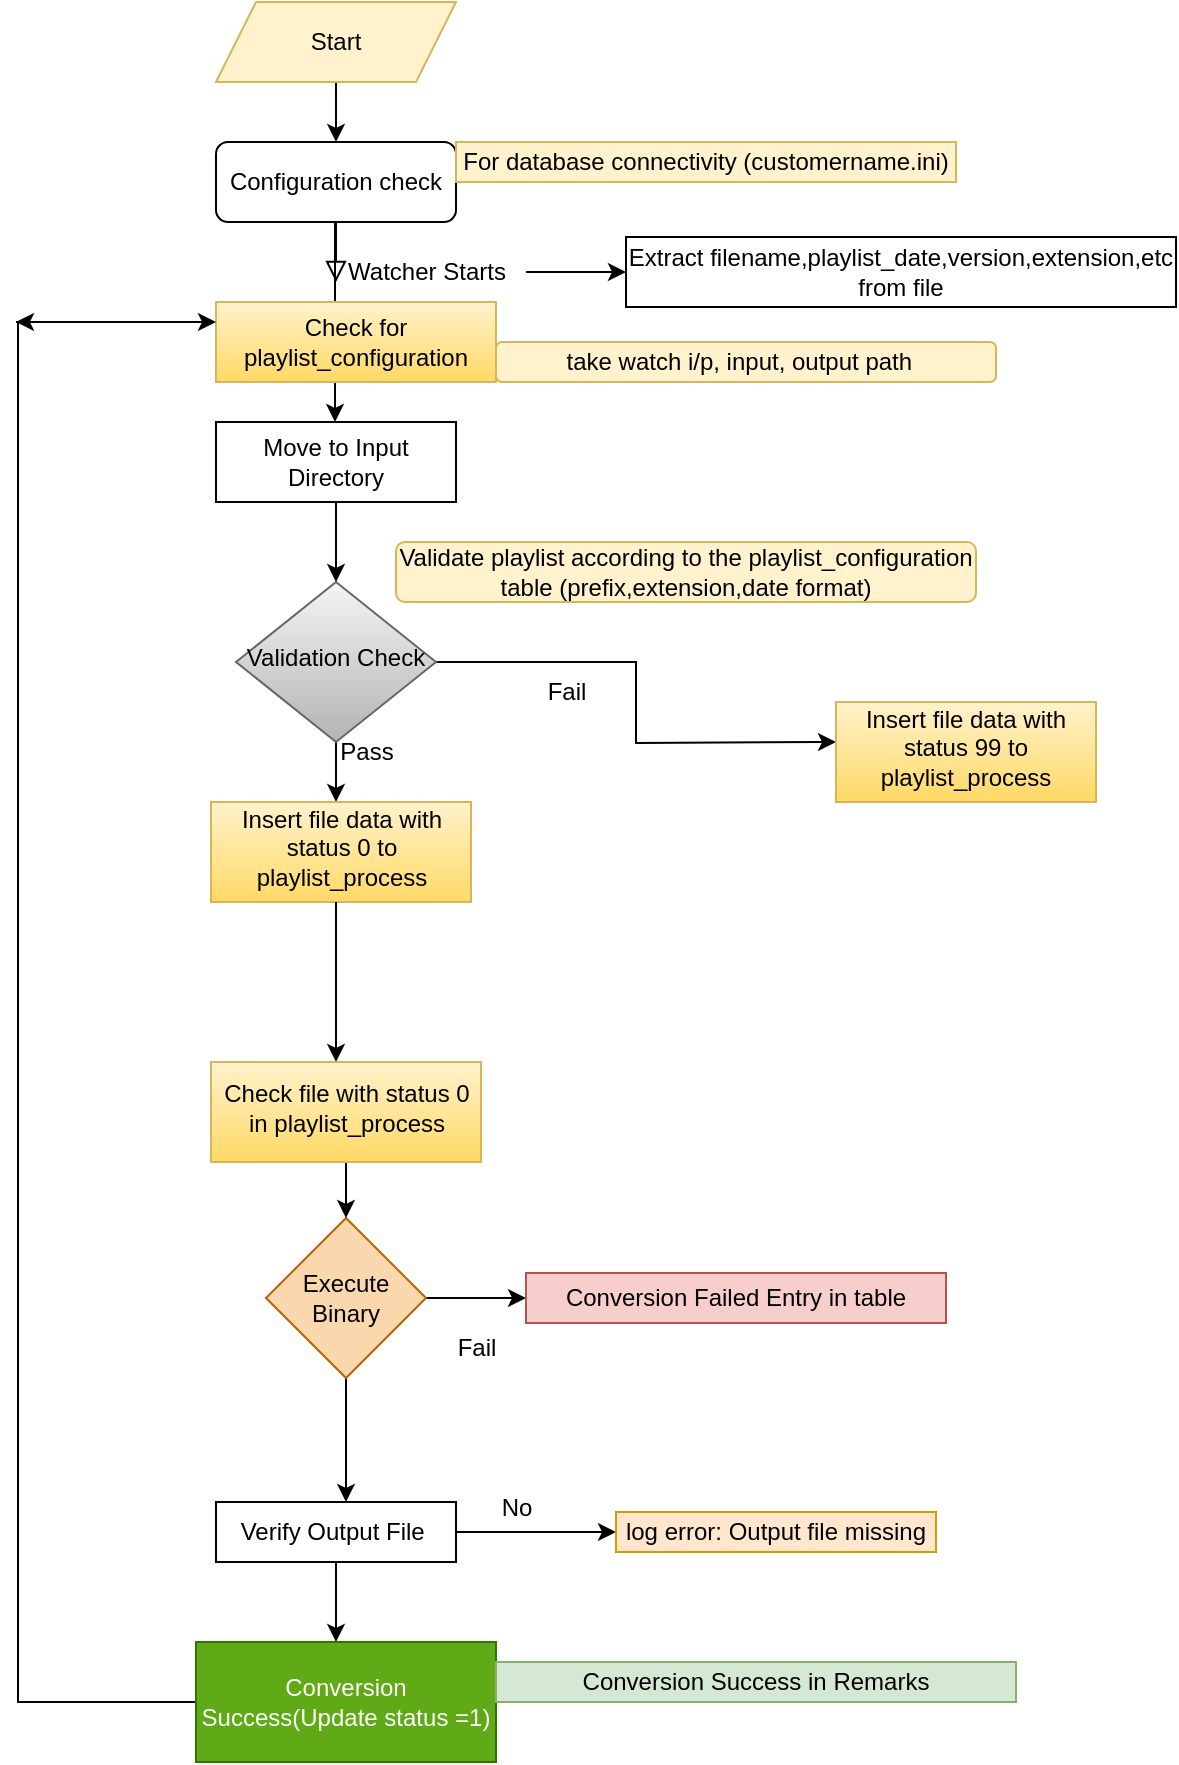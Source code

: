 <mxfile version="26.0.9">
  <diagram id="C5RBs43oDa-KdzZeNtuy" name="Page-1">
    <mxGraphModel dx="1036" dy="606" grid="1" gridSize="10" guides="1" tooltips="1" connect="1" arrows="1" fold="1" page="1" pageScale="1" pageWidth="827" pageHeight="1169" math="0" shadow="0">
      <root>
        <mxCell id="WIyWlLk6GJQsqaUBKTNV-0" />
        <mxCell id="WIyWlLk6GJQsqaUBKTNV-1" parent="WIyWlLk6GJQsqaUBKTNV-0" />
        <mxCell id="WIyWlLk6GJQsqaUBKTNV-2" value="" style="rounded=0;html=1;jettySize=auto;orthogonalLoop=1;fontSize=11;endArrow=block;endFill=0;endSize=8;strokeWidth=1;shadow=0;labelBackgroundColor=none;edgeStyle=orthogonalEdgeStyle;" parent="WIyWlLk6GJQsqaUBKTNV-1" source="WIyWlLk6GJQsqaUBKTNV-3" edge="1">
          <mxGeometry relative="1" as="geometry">
            <mxPoint x="220" y="150" as="targetPoint" />
          </mxGeometry>
        </mxCell>
        <mxCell id="WIyWlLk6GJQsqaUBKTNV-3" value="Configuration check" style="rounded=1;whiteSpace=wrap;html=1;fontSize=12;glass=0;strokeWidth=1;shadow=0;" parent="WIyWlLk6GJQsqaUBKTNV-1" vertex="1">
          <mxGeometry x="160" y="80" width="120" height="40" as="geometry" />
        </mxCell>
        <mxCell id="RitarcHASneHivpODJiS-13" value="" style="edgeStyle=orthogonalEdgeStyle;rounded=0;orthogonalLoop=1;jettySize=auto;html=1;" parent="WIyWlLk6GJQsqaUBKTNV-1" source="WIyWlLk6GJQsqaUBKTNV-10" edge="1">
          <mxGeometry relative="1" as="geometry">
            <mxPoint x="220" y="410" as="targetPoint" />
          </mxGeometry>
        </mxCell>
        <mxCell id="ZLdlzO_aTFIB179lhmj6-10" style="edgeStyle=orthogonalEdgeStyle;rounded=0;orthogonalLoop=1;jettySize=auto;html=1;" edge="1" parent="WIyWlLk6GJQsqaUBKTNV-1" source="WIyWlLk6GJQsqaUBKTNV-10">
          <mxGeometry relative="1" as="geometry">
            <mxPoint x="470" y="380" as="targetPoint" />
          </mxGeometry>
        </mxCell>
        <mxCell id="WIyWlLk6GJQsqaUBKTNV-10" value="Validation Check" style="rhombus;whiteSpace=wrap;html=1;shadow=0;fontFamily=Helvetica;fontSize=12;align=center;strokeWidth=1;spacing=6;spacingTop=-4;fillColor=#f5f5f5;strokeColor=#666666;gradientColor=#b3b3b3;" parent="WIyWlLk6GJQsqaUBKTNV-1" vertex="1">
          <mxGeometry x="170" y="300" width="100" height="80" as="geometry" />
        </mxCell>
        <mxCell id="RitarcHASneHivpODJiS-4" value="" style="edgeStyle=orthogonalEdgeStyle;rounded=0;orthogonalLoop=1;jettySize=auto;html=1;" parent="WIyWlLk6GJQsqaUBKTNV-1" edge="1">
          <mxGeometry relative="1" as="geometry">
            <mxPoint x="219.5" y="120" as="sourcePoint" />
            <mxPoint x="219.5" y="220" as="targetPoint" />
            <Array as="points">
              <mxPoint x="219.5" y="140" />
              <mxPoint x="219.5" y="140" />
            </Array>
          </mxGeometry>
        </mxCell>
        <mxCell id="RitarcHASneHivpODJiS-2" value="Check for playlist_configuration" style="rounded=0;whiteSpace=wrap;html=1;fillColor=#fff2cc;gradientColor=#ffd966;strokeColor=#d6b656;" parent="WIyWlLk6GJQsqaUBKTNV-1" vertex="1">
          <mxGeometry x="160" y="160" width="140" height="40" as="geometry" />
        </mxCell>
        <mxCell id="RitarcHASneHivpODJiS-9" value="" style="edgeStyle=orthogonalEdgeStyle;rounded=0;orthogonalLoop=1;jettySize=auto;html=1;" parent="WIyWlLk6GJQsqaUBKTNV-1" source="RitarcHASneHivpODJiS-5" target="WIyWlLk6GJQsqaUBKTNV-10" edge="1">
          <mxGeometry relative="1" as="geometry" />
        </mxCell>
        <mxCell id="RitarcHASneHivpODJiS-5" value="Move to Input Directory" style="rounded=0;whiteSpace=wrap;html=1;" parent="WIyWlLk6GJQsqaUBKTNV-1" vertex="1">
          <mxGeometry x="160" y="220" width="120" height="40" as="geometry" />
        </mxCell>
        <mxCell id="RitarcHASneHivpODJiS-10" value="" style="rounded=0;whiteSpace=wrap;html=1;" parent="WIyWlLk6GJQsqaUBKTNV-1" vertex="1">
          <mxGeometry x="350" y="290" width="120" as="geometry" />
        </mxCell>
        <mxCell id="RitarcHASneHivpODJiS-16" value="" style="edgeStyle=orthogonalEdgeStyle;rounded=0;orthogonalLoop=1;jettySize=auto;html=1;" parent="WIyWlLk6GJQsqaUBKTNV-1" target="RitarcHASneHivpODJiS-15" edge="1">
          <mxGeometry relative="1" as="geometry">
            <mxPoint x="220" y="440" as="sourcePoint" />
          </mxGeometry>
        </mxCell>
        <mxCell id="RitarcHASneHivpODJiS-15" value="Insert file data with status 0 to playlist_process" style="whiteSpace=wrap;html=1;shadow=0;strokeWidth=1;spacing=6;spacingTop=-4;fillColor=#fff2cc;gradientColor=#ffd966;strokeColor=#d6b656;" parent="WIyWlLk6GJQsqaUBKTNV-1" vertex="1">
          <mxGeometry x="157.5" y="410" width="130" height="50" as="geometry" />
        </mxCell>
        <mxCell id="RitarcHASneHivpODJiS-20" value="" style="edgeStyle=orthogonalEdgeStyle;rounded=0;orthogonalLoop=1;jettySize=auto;html=1;" parent="WIyWlLk6GJQsqaUBKTNV-1" edge="1">
          <mxGeometry relative="1" as="geometry">
            <mxPoint x="220" y="540" as="targetPoint" />
            <mxPoint x="220" y="460" as="sourcePoint" />
          </mxGeometry>
        </mxCell>
        <mxCell id="RitarcHASneHivpODJiS-23" value="" style="edgeStyle=orthogonalEdgeStyle;rounded=0;orthogonalLoop=1;jettySize=auto;html=1;" parent="WIyWlLk6GJQsqaUBKTNV-1" source="RitarcHASneHivpODJiS-21" target="RitarcHASneHivpODJiS-22" edge="1">
          <mxGeometry relative="1" as="geometry" />
        </mxCell>
        <mxCell id="ZLdlzO_aTFIB179lhmj6-9" value="" style="edgeStyle=orthogonalEdgeStyle;rounded=0;orthogonalLoop=1;jettySize=auto;html=1;" edge="1" parent="WIyWlLk6GJQsqaUBKTNV-1" source="RitarcHASneHivpODJiS-21">
          <mxGeometry relative="1" as="geometry">
            <mxPoint x="225" y="760" as="targetPoint" />
          </mxGeometry>
        </mxCell>
        <mxCell id="RitarcHASneHivpODJiS-21" value="Execute Binary" style="rhombus;whiteSpace=wrap;html=1;fillColor=#fad7ac;strokeColor=#b46504;" parent="WIyWlLk6GJQsqaUBKTNV-1" vertex="1">
          <mxGeometry x="185" y="618" width="80" height="80" as="geometry" />
        </mxCell>
        <mxCell id="RitarcHASneHivpODJiS-22" value="Conversion Failed Entry in table" style="whiteSpace=wrap;html=1;fillColor=#f8cecc;strokeColor=#b85450;" parent="WIyWlLk6GJQsqaUBKTNV-1" vertex="1">
          <mxGeometry x="315" y="645.5" width="210" height="25" as="geometry" />
        </mxCell>
        <mxCell id="RitarcHASneHivpODJiS-24" value="Fail" style="text;html=1;align=center;verticalAlign=middle;resizable=0;points=[];autosize=1;strokeColor=none;fillColor=none;" parent="WIyWlLk6GJQsqaUBKTNV-1" vertex="1">
          <mxGeometry x="270" y="668" width="40" height="30" as="geometry" />
        </mxCell>
        <mxCell id="RitarcHASneHivpODJiS-28" value="" style="edgeStyle=orthogonalEdgeStyle;rounded=0;orthogonalLoop=1;jettySize=auto;html=1;" parent="WIyWlLk6GJQsqaUBKTNV-1" source="RitarcHASneHivpODJiS-25" target="RitarcHASneHivpODJiS-27" edge="1">
          <mxGeometry relative="1" as="geometry">
            <Array as="points">
              <mxPoint x="220" y="830" />
              <mxPoint x="220" y="830" />
            </Array>
          </mxGeometry>
        </mxCell>
        <mxCell id="RitarcHASneHivpODJiS-39" value="" style="edgeStyle=orthogonalEdgeStyle;rounded=0;orthogonalLoop=1;jettySize=auto;html=1;" parent="WIyWlLk6GJQsqaUBKTNV-1" source="RitarcHASneHivpODJiS-25" target="RitarcHASneHivpODJiS-38" edge="1">
          <mxGeometry relative="1" as="geometry" />
        </mxCell>
        <mxCell id="RitarcHASneHivpODJiS-25" value="Verify Output File&amp;nbsp;" style="whiteSpace=wrap;html=1;" parent="WIyWlLk6GJQsqaUBKTNV-1" vertex="1">
          <mxGeometry x="160" y="760" width="120" height="30" as="geometry" />
        </mxCell>
        <mxCell id="RitarcHASneHivpODJiS-30" style="edgeStyle=orthogonalEdgeStyle;rounded=0;orthogonalLoop=1;jettySize=auto;html=1;exitX=0;exitY=0.25;exitDx=0;exitDy=0;" parent="WIyWlLk6GJQsqaUBKTNV-1" source="RitarcHASneHivpODJiS-27" edge="1">
          <mxGeometry relative="1" as="geometry">
            <mxPoint x="60" y="170" as="targetPoint" />
            <mxPoint x="130" y="860" as="sourcePoint" />
            <Array as="points">
              <mxPoint x="150" y="860" />
              <mxPoint x="61" y="860" />
            </Array>
          </mxGeometry>
        </mxCell>
        <mxCell id="RitarcHASneHivpODJiS-27" value="Conversion Success(Update status =1)" style="whiteSpace=wrap;html=1;fillColor=#60a917;fontColor=#ffffff;strokeColor=#2D7600;" parent="WIyWlLk6GJQsqaUBKTNV-1" vertex="1">
          <mxGeometry x="150" y="830" width="150" height="60" as="geometry" />
        </mxCell>
        <mxCell id="RitarcHASneHivpODJiS-29" value="Conversion Success in Remarks" style="rounded=0;whiteSpace=wrap;html=1;fillColor=#d5e8d4;strokeColor=#82b366;" parent="WIyWlLk6GJQsqaUBKTNV-1" vertex="1">
          <mxGeometry x="300" y="840" width="260" height="20" as="geometry" />
        </mxCell>
        <mxCell id="RitarcHASneHivpODJiS-35" value="" style="endArrow=classic;html=1;rounded=0;" parent="WIyWlLk6GJQsqaUBKTNV-1" edge="1">
          <mxGeometry relative="1" as="geometry">
            <mxPoint x="60" y="170" as="sourcePoint" />
            <mxPoint x="160" y="170" as="targetPoint" />
          </mxGeometry>
        </mxCell>
        <mxCell id="RitarcHASneHivpODJiS-38" value="log error: Output file missing" style="whiteSpace=wrap;html=1;fillColor=#ffe6cc;strokeColor=#d79b00;" parent="WIyWlLk6GJQsqaUBKTNV-1" vertex="1">
          <mxGeometry x="360" y="765" width="160" height="20" as="geometry" />
        </mxCell>
        <mxCell id="RitarcHASneHivpODJiS-40" value="No" style="text;html=1;align=center;verticalAlign=middle;resizable=0;points=[];autosize=1;strokeColor=none;fillColor=none;" parent="WIyWlLk6GJQsqaUBKTNV-1" vertex="1">
          <mxGeometry x="290" y="748" width="40" height="30" as="geometry" />
        </mxCell>
        <mxCell id="sVTCnKvOaGtezDSSfmbR-5" style="edgeStyle=orthogonalEdgeStyle;rounded=0;orthogonalLoop=1;jettySize=auto;html=1;entryX=0.5;entryY=0;entryDx=0;entryDy=0;" parent="WIyWlLk6GJQsqaUBKTNV-1" source="sVTCnKvOaGtezDSSfmbR-0" target="WIyWlLk6GJQsqaUBKTNV-3" edge="1">
          <mxGeometry relative="1" as="geometry" />
        </mxCell>
        <mxCell id="sVTCnKvOaGtezDSSfmbR-0" value="Start" style="shape=parallelogram;perimeter=parallelogramPerimeter;whiteSpace=wrap;html=1;fixedSize=1;fillColor=#fff2cc;strokeColor=#d6b656;" parent="WIyWlLk6GJQsqaUBKTNV-1" vertex="1">
          <mxGeometry x="160" y="10" width="120" height="40" as="geometry" />
        </mxCell>
        <mxCell id="ZLdlzO_aTFIB179lhmj6-0" value="For database connectivity (customername.ini)" style="rounded=0;whiteSpace=wrap;html=1;fillColor=#fff2cc;strokeColor=#d6b656;" vertex="1" parent="WIyWlLk6GJQsqaUBKTNV-1">
          <mxGeometry x="280" y="80" width="250" height="20" as="geometry" />
        </mxCell>
        <mxCell id="ZLdlzO_aTFIB179lhmj6-5" value="" style="edgeStyle=orthogonalEdgeStyle;rounded=0;orthogonalLoop=1;jettySize=auto;html=1;" edge="1" parent="WIyWlLk6GJQsqaUBKTNV-1" source="ZLdlzO_aTFIB179lhmj6-1" target="ZLdlzO_aTFIB179lhmj6-4">
          <mxGeometry relative="1" as="geometry" />
        </mxCell>
        <mxCell id="ZLdlzO_aTFIB179lhmj6-1" value="Watcher Starts" style="text;html=1;align=center;verticalAlign=middle;resizable=0;points=[];autosize=1;strokeColor=none;fillColor=none;" vertex="1" parent="WIyWlLk6GJQsqaUBKTNV-1">
          <mxGeometry x="215" y="130" width="100" height="30" as="geometry" />
        </mxCell>
        <mxCell id="ZLdlzO_aTFIB179lhmj6-2" value="Validate playlist according to the playlist_configuration table (prefix,extension,date format)" style="rounded=1;whiteSpace=wrap;html=1;fillColor=#fff2cc;strokeColor=#d6b656;" vertex="1" parent="WIyWlLk6GJQsqaUBKTNV-1">
          <mxGeometry x="250" y="280" width="290" height="30" as="geometry" />
        </mxCell>
        <mxCell id="ZLdlzO_aTFIB179lhmj6-4" value="Extract filename,playlist_date,version,extension,etc from file" style="whiteSpace=wrap;html=1;" vertex="1" parent="WIyWlLk6GJQsqaUBKTNV-1">
          <mxGeometry x="365" y="127.5" width="275" height="35" as="geometry" />
        </mxCell>
        <mxCell id="ZLdlzO_aTFIB179lhmj6-6" value="Pass" style="text;html=1;align=center;verticalAlign=middle;resizable=0;points=[];autosize=1;strokeColor=none;fillColor=none;" vertex="1" parent="WIyWlLk6GJQsqaUBKTNV-1">
          <mxGeometry x="210" y="370" width="50" height="30" as="geometry" />
        </mxCell>
        <mxCell id="ZLdlzO_aTFIB179lhmj6-8" value="" style="edgeStyle=orthogonalEdgeStyle;rounded=0;orthogonalLoop=1;jettySize=auto;html=1;" edge="1" parent="WIyWlLk6GJQsqaUBKTNV-1" source="ZLdlzO_aTFIB179lhmj6-7" target="RitarcHASneHivpODJiS-21">
          <mxGeometry relative="1" as="geometry">
            <Array as="points">
              <mxPoint x="223" y="620" />
              <mxPoint x="220" y="620" />
            </Array>
          </mxGeometry>
        </mxCell>
        <mxCell id="ZLdlzO_aTFIB179lhmj6-7" value="Check file with status 0 in playlist_process" style="whiteSpace=wrap;html=1;shadow=0;strokeWidth=1;spacing=6;spacingTop=-4;fillColor=#fff2cc;gradientColor=#ffd966;strokeColor=#d6b656;" vertex="1" parent="WIyWlLk6GJQsqaUBKTNV-1">
          <mxGeometry x="157.5" y="540" width="135" height="50" as="geometry" />
        </mxCell>
        <mxCell id="ZLdlzO_aTFIB179lhmj6-11" value="Fail" style="text;html=1;align=center;verticalAlign=middle;resizable=0;points=[];autosize=1;strokeColor=none;fillColor=none;" vertex="1" parent="WIyWlLk6GJQsqaUBKTNV-1">
          <mxGeometry x="315" y="340" width="40" height="30" as="geometry" />
        </mxCell>
        <mxCell id="ZLdlzO_aTFIB179lhmj6-13" value="Insert file data with status 99 to playlist_process" style="whiteSpace=wrap;html=1;shadow=0;strokeWidth=1;spacing=6;spacingTop=-4;fillColor=#fff2cc;gradientColor=#ffd966;strokeColor=#d6b656;" vertex="1" parent="WIyWlLk6GJQsqaUBKTNV-1">
          <mxGeometry x="470" y="360" width="130" height="50" as="geometry" />
        </mxCell>
        <mxCell id="ZLdlzO_aTFIB179lhmj6-14" value="take watch i/p, input, output path&amp;nbsp;&amp;nbsp;" style="rounded=1;whiteSpace=wrap;html=1;fillColor=#fff2cc;strokeColor=#d6b656;" vertex="1" parent="WIyWlLk6GJQsqaUBKTNV-1">
          <mxGeometry x="300" y="180" width="250" height="20" as="geometry" />
        </mxCell>
      </root>
    </mxGraphModel>
  </diagram>
</mxfile>
